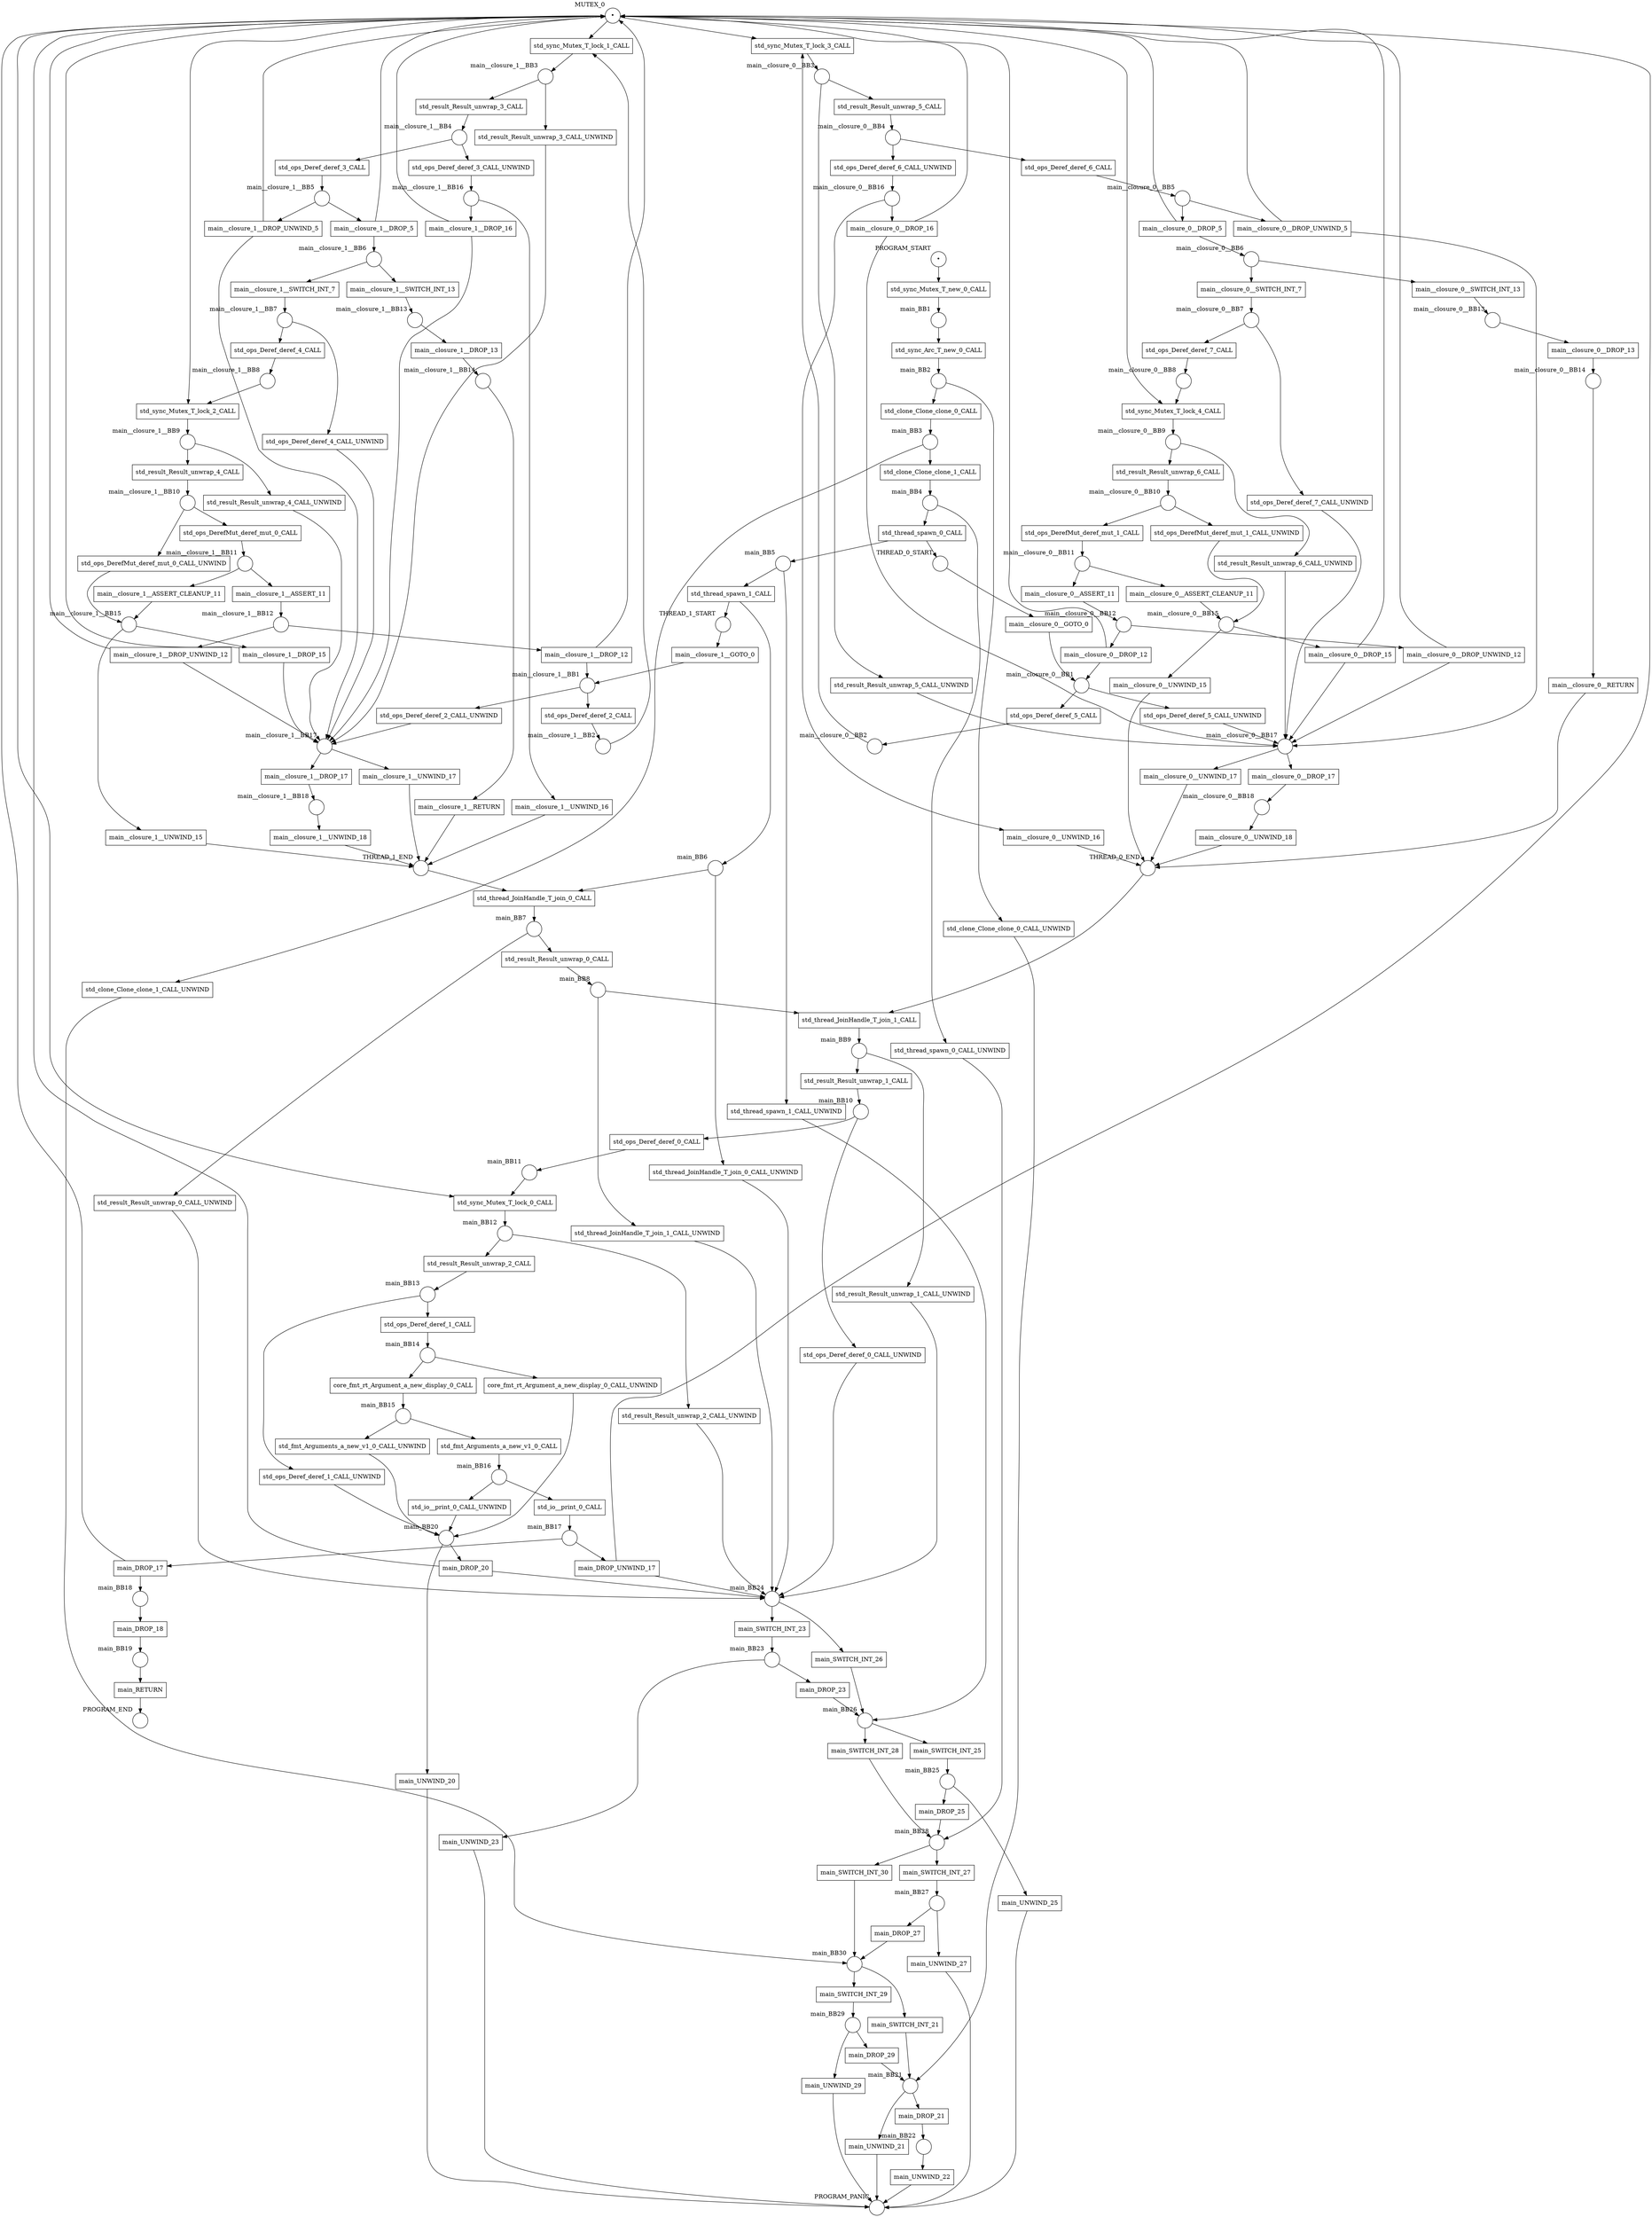 digraph petrinet {
    MUTEX_0 [shape="circle" xlabel="MUTEX_0" label="•"];
    PROGRAM_END [shape="circle" xlabel="PROGRAM_END" label=""];
    PROGRAM_PANIC [shape="circle" xlabel="PROGRAM_PANIC" label=""];
    PROGRAM_START [shape="circle" xlabel="PROGRAM_START" label="•"];
    THREAD_0_END [shape="circle" xlabel="THREAD_0_END" label=""];
    THREAD_0_START [shape="circle" xlabel="THREAD_0_START" label=""];
    THREAD_1_END [shape="circle" xlabel="THREAD_1_END" label=""];
    THREAD_1_START [shape="circle" xlabel="THREAD_1_START" label=""];
    main_BB1 [shape="circle" xlabel="main_BB1" label=""];
    main_BB10 [shape="circle" xlabel="main_BB10" label=""];
    main_BB11 [shape="circle" xlabel="main_BB11" label=""];
    main_BB12 [shape="circle" xlabel="main_BB12" label=""];
    main_BB13 [shape="circle" xlabel="main_BB13" label=""];
    main_BB14 [shape="circle" xlabel="main_BB14" label=""];
    main_BB15 [shape="circle" xlabel="main_BB15" label=""];
    main_BB16 [shape="circle" xlabel="main_BB16" label=""];
    main_BB17 [shape="circle" xlabel="main_BB17" label=""];
    main_BB18 [shape="circle" xlabel="main_BB18" label=""];
    main_BB19 [shape="circle" xlabel="main_BB19" label=""];
    main_BB2 [shape="circle" xlabel="main_BB2" label=""];
    main_BB20 [shape="circle" xlabel="main_BB20" label=""];
    main_BB21 [shape="circle" xlabel="main_BB21" label=""];
    main_BB22 [shape="circle" xlabel="main_BB22" label=""];
    main_BB23 [shape="circle" xlabel="main_BB23" label=""];
    main_BB24 [shape="circle" xlabel="main_BB24" label=""];
    main_BB25 [shape="circle" xlabel="main_BB25" label=""];
    main_BB26 [shape="circle" xlabel="main_BB26" label=""];
    main_BB27 [shape="circle" xlabel="main_BB27" label=""];
    main_BB28 [shape="circle" xlabel="main_BB28" label=""];
    main_BB29 [shape="circle" xlabel="main_BB29" label=""];
    main_BB3 [shape="circle" xlabel="main_BB3" label=""];
    main_BB30 [shape="circle" xlabel="main_BB30" label=""];
    main_BB4 [shape="circle" xlabel="main_BB4" label=""];
    main_BB5 [shape="circle" xlabel="main_BB5" label=""];
    main_BB6 [shape="circle" xlabel="main_BB6" label=""];
    main_BB7 [shape="circle" xlabel="main_BB7" label=""];
    main_BB8 [shape="circle" xlabel="main_BB8" label=""];
    main_BB9 [shape="circle" xlabel="main_BB9" label=""];
    main__closure_0__BB1 [shape="circle" xlabel="main__closure_0__BB1" label=""];
    main__closure_0__BB10 [shape="circle" xlabel="main__closure_0__BB10" label=""];
    main__closure_0__BB11 [shape="circle" xlabel="main__closure_0__BB11" label=""];
    main__closure_0__BB12 [shape="circle" xlabel="main__closure_0__BB12" label=""];
    main__closure_0__BB13 [shape="circle" xlabel="main__closure_0__BB13" label=""];
    main__closure_0__BB14 [shape="circle" xlabel="main__closure_0__BB14" label=""];
    main__closure_0__BB15 [shape="circle" xlabel="main__closure_0__BB15" label=""];
    main__closure_0__BB16 [shape="circle" xlabel="main__closure_0__BB16" label=""];
    main__closure_0__BB17 [shape="circle" xlabel="main__closure_0__BB17" label=""];
    main__closure_0__BB18 [shape="circle" xlabel="main__closure_0__BB18" label=""];
    main__closure_0__BB2 [shape="circle" xlabel="main__closure_0__BB2" label=""];
    main__closure_0__BB3 [shape="circle" xlabel="main__closure_0__BB3" label=""];
    main__closure_0__BB4 [shape="circle" xlabel="main__closure_0__BB4" label=""];
    main__closure_0__BB5 [shape="circle" xlabel="main__closure_0__BB5" label=""];
    main__closure_0__BB6 [shape="circle" xlabel="main__closure_0__BB6" label=""];
    main__closure_0__BB7 [shape="circle" xlabel="main__closure_0__BB7" label=""];
    main__closure_0__BB8 [shape="circle" xlabel="main__closure_0__BB8" label=""];
    main__closure_0__BB9 [shape="circle" xlabel="main__closure_0__BB9" label=""];
    main__closure_1__BB1 [shape="circle" xlabel="main__closure_1__BB1" label=""];
    main__closure_1__BB10 [shape="circle" xlabel="main__closure_1__BB10" label=""];
    main__closure_1__BB11 [shape="circle" xlabel="main__closure_1__BB11" label=""];
    main__closure_1__BB12 [shape="circle" xlabel="main__closure_1__BB12" label=""];
    main__closure_1__BB13 [shape="circle" xlabel="main__closure_1__BB13" label=""];
    main__closure_1__BB14 [shape="circle" xlabel="main__closure_1__BB14" label=""];
    main__closure_1__BB15 [shape="circle" xlabel="main__closure_1__BB15" label=""];
    main__closure_1__BB16 [shape="circle" xlabel="main__closure_1__BB16" label=""];
    main__closure_1__BB17 [shape="circle" xlabel="main__closure_1__BB17" label=""];
    main__closure_1__BB18 [shape="circle" xlabel="main__closure_1__BB18" label=""];
    main__closure_1__BB2 [shape="circle" xlabel="main__closure_1__BB2" label=""];
    main__closure_1__BB3 [shape="circle" xlabel="main__closure_1__BB3" label=""];
    main__closure_1__BB4 [shape="circle" xlabel="main__closure_1__BB4" label=""];
    main__closure_1__BB5 [shape="circle" xlabel="main__closure_1__BB5" label=""];
    main__closure_1__BB6 [shape="circle" xlabel="main__closure_1__BB6" label=""];
    main__closure_1__BB7 [shape="circle" xlabel="main__closure_1__BB7" label=""];
    main__closure_1__BB8 [shape="circle" xlabel="main__closure_1__BB8" label=""];
    main__closure_1__BB9 [shape="circle" xlabel="main__closure_1__BB9" label=""];
    core_fmt_rt_Argument_a_new_display_0_CALL [shape="box" xlabel="" label="core_fmt_rt_Argument_a_new_display_0_CALL"];
    core_fmt_rt_Argument_a_new_display_0_CALL_UNWIND [shape="box" xlabel="" label="core_fmt_rt_Argument_a_new_display_0_CALL_UNWIND"];
    main_DROP_17 [shape="box" xlabel="" label="main_DROP_17"];
    main_DROP_18 [shape="box" xlabel="" label="main_DROP_18"];
    main_DROP_20 [shape="box" xlabel="" label="main_DROP_20"];
    main_DROP_21 [shape="box" xlabel="" label="main_DROP_21"];
    main_DROP_23 [shape="box" xlabel="" label="main_DROP_23"];
    main_DROP_25 [shape="box" xlabel="" label="main_DROP_25"];
    main_DROP_27 [shape="box" xlabel="" label="main_DROP_27"];
    main_DROP_29 [shape="box" xlabel="" label="main_DROP_29"];
    main_DROP_UNWIND_17 [shape="box" xlabel="" label="main_DROP_UNWIND_17"];
    main_RETURN [shape="box" xlabel="" label="main_RETURN"];
    main_SWITCH_INT_21 [shape="box" xlabel="" label="main_SWITCH_INT_21"];
    main_SWITCH_INT_23 [shape="box" xlabel="" label="main_SWITCH_INT_23"];
    main_SWITCH_INT_25 [shape="box" xlabel="" label="main_SWITCH_INT_25"];
    main_SWITCH_INT_26 [shape="box" xlabel="" label="main_SWITCH_INT_26"];
    main_SWITCH_INT_27 [shape="box" xlabel="" label="main_SWITCH_INT_27"];
    main_SWITCH_INT_28 [shape="box" xlabel="" label="main_SWITCH_INT_28"];
    main_SWITCH_INT_29 [shape="box" xlabel="" label="main_SWITCH_INT_29"];
    main_SWITCH_INT_30 [shape="box" xlabel="" label="main_SWITCH_INT_30"];
    main_UNWIND_20 [shape="box" xlabel="" label="main_UNWIND_20"];
    main_UNWIND_21 [shape="box" xlabel="" label="main_UNWIND_21"];
    main_UNWIND_22 [shape="box" xlabel="" label="main_UNWIND_22"];
    main_UNWIND_23 [shape="box" xlabel="" label="main_UNWIND_23"];
    main_UNWIND_25 [shape="box" xlabel="" label="main_UNWIND_25"];
    main_UNWIND_27 [shape="box" xlabel="" label="main_UNWIND_27"];
    main_UNWIND_29 [shape="box" xlabel="" label="main_UNWIND_29"];
    main__closure_0__ASSERT_11 [shape="box" xlabel="" label="main__closure_0__ASSERT_11"];
    main__closure_0__ASSERT_CLEANUP_11 [shape="box" xlabel="" label="main__closure_0__ASSERT_CLEANUP_11"];
    main__closure_0__DROP_12 [shape="box" xlabel="" label="main__closure_0__DROP_12"];
    main__closure_0__DROP_13 [shape="box" xlabel="" label="main__closure_0__DROP_13"];
    main__closure_0__DROP_15 [shape="box" xlabel="" label="main__closure_0__DROP_15"];
    main__closure_0__DROP_16 [shape="box" xlabel="" label="main__closure_0__DROP_16"];
    main__closure_0__DROP_17 [shape="box" xlabel="" label="main__closure_0__DROP_17"];
    main__closure_0__DROP_5 [shape="box" xlabel="" label="main__closure_0__DROP_5"];
    main__closure_0__DROP_UNWIND_12 [shape="box" xlabel="" label="main__closure_0__DROP_UNWIND_12"];
    main__closure_0__DROP_UNWIND_5 [shape="box" xlabel="" label="main__closure_0__DROP_UNWIND_5"];
    main__closure_0__GOTO_0 [shape="box" xlabel="" label="main__closure_0__GOTO_0"];
    main__closure_0__RETURN [shape="box" xlabel="" label="main__closure_0__RETURN"];
    main__closure_0__SWITCH_INT_13 [shape="box" xlabel="" label="main__closure_0__SWITCH_INT_13"];
    main__closure_0__SWITCH_INT_7 [shape="box" xlabel="" label="main__closure_0__SWITCH_INT_7"];
    main__closure_0__UNWIND_15 [shape="box" xlabel="" label="main__closure_0__UNWIND_15"];
    main__closure_0__UNWIND_16 [shape="box" xlabel="" label="main__closure_0__UNWIND_16"];
    main__closure_0__UNWIND_17 [shape="box" xlabel="" label="main__closure_0__UNWIND_17"];
    main__closure_0__UNWIND_18 [shape="box" xlabel="" label="main__closure_0__UNWIND_18"];
    main__closure_1__ASSERT_11 [shape="box" xlabel="" label="main__closure_1__ASSERT_11"];
    main__closure_1__ASSERT_CLEANUP_11 [shape="box" xlabel="" label="main__closure_1__ASSERT_CLEANUP_11"];
    main__closure_1__DROP_12 [shape="box" xlabel="" label="main__closure_1__DROP_12"];
    main__closure_1__DROP_13 [shape="box" xlabel="" label="main__closure_1__DROP_13"];
    main__closure_1__DROP_15 [shape="box" xlabel="" label="main__closure_1__DROP_15"];
    main__closure_1__DROP_16 [shape="box" xlabel="" label="main__closure_1__DROP_16"];
    main__closure_1__DROP_17 [shape="box" xlabel="" label="main__closure_1__DROP_17"];
    main__closure_1__DROP_5 [shape="box" xlabel="" label="main__closure_1__DROP_5"];
    main__closure_1__DROP_UNWIND_12 [shape="box" xlabel="" label="main__closure_1__DROP_UNWIND_12"];
    main__closure_1__DROP_UNWIND_5 [shape="box" xlabel="" label="main__closure_1__DROP_UNWIND_5"];
    main__closure_1__GOTO_0 [shape="box" xlabel="" label="main__closure_1__GOTO_0"];
    main__closure_1__RETURN [shape="box" xlabel="" label="main__closure_1__RETURN"];
    main__closure_1__SWITCH_INT_13 [shape="box" xlabel="" label="main__closure_1__SWITCH_INT_13"];
    main__closure_1__SWITCH_INT_7 [shape="box" xlabel="" label="main__closure_1__SWITCH_INT_7"];
    main__closure_1__UNWIND_15 [shape="box" xlabel="" label="main__closure_1__UNWIND_15"];
    main__closure_1__UNWIND_16 [shape="box" xlabel="" label="main__closure_1__UNWIND_16"];
    main__closure_1__UNWIND_17 [shape="box" xlabel="" label="main__closure_1__UNWIND_17"];
    main__closure_1__UNWIND_18 [shape="box" xlabel="" label="main__closure_1__UNWIND_18"];
    std_clone_Clone_clone_0_CALL [shape="box" xlabel="" label="std_clone_Clone_clone_0_CALL"];
    std_clone_Clone_clone_0_CALL_UNWIND [shape="box" xlabel="" label="std_clone_Clone_clone_0_CALL_UNWIND"];
    std_clone_Clone_clone_1_CALL [shape="box" xlabel="" label="std_clone_Clone_clone_1_CALL"];
    std_clone_Clone_clone_1_CALL_UNWIND [shape="box" xlabel="" label="std_clone_Clone_clone_1_CALL_UNWIND"];
    std_fmt_Arguments_a_new_v1_0_CALL [shape="box" xlabel="" label="std_fmt_Arguments_a_new_v1_0_CALL"];
    std_fmt_Arguments_a_new_v1_0_CALL_UNWIND [shape="box" xlabel="" label="std_fmt_Arguments_a_new_v1_0_CALL_UNWIND"];
    std_io__print_0_CALL [shape="box" xlabel="" label="std_io__print_0_CALL"];
    std_io__print_0_CALL_UNWIND [shape="box" xlabel="" label="std_io__print_0_CALL_UNWIND"];
    std_ops_DerefMut_deref_mut_0_CALL [shape="box" xlabel="" label="std_ops_DerefMut_deref_mut_0_CALL"];
    std_ops_DerefMut_deref_mut_0_CALL_UNWIND [shape="box" xlabel="" label="std_ops_DerefMut_deref_mut_0_CALL_UNWIND"];
    std_ops_DerefMut_deref_mut_1_CALL [shape="box" xlabel="" label="std_ops_DerefMut_deref_mut_1_CALL"];
    std_ops_DerefMut_deref_mut_1_CALL_UNWIND [shape="box" xlabel="" label="std_ops_DerefMut_deref_mut_1_CALL_UNWIND"];
    std_ops_Deref_deref_0_CALL [shape="box" xlabel="" label="std_ops_Deref_deref_0_CALL"];
    std_ops_Deref_deref_0_CALL_UNWIND [shape="box" xlabel="" label="std_ops_Deref_deref_0_CALL_UNWIND"];
    std_ops_Deref_deref_1_CALL [shape="box" xlabel="" label="std_ops_Deref_deref_1_CALL"];
    std_ops_Deref_deref_1_CALL_UNWIND [shape="box" xlabel="" label="std_ops_Deref_deref_1_CALL_UNWIND"];
    std_ops_Deref_deref_2_CALL [shape="box" xlabel="" label="std_ops_Deref_deref_2_CALL"];
    std_ops_Deref_deref_2_CALL_UNWIND [shape="box" xlabel="" label="std_ops_Deref_deref_2_CALL_UNWIND"];
    std_ops_Deref_deref_3_CALL [shape="box" xlabel="" label="std_ops_Deref_deref_3_CALL"];
    std_ops_Deref_deref_3_CALL_UNWIND [shape="box" xlabel="" label="std_ops_Deref_deref_3_CALL_UNWIND"];
    std_ops_Deref_deref_4_CALL [shape="box" xlabel="" label="std_ops_Deref_deref_4_CALL"];
    std_ops_Deref_deref_4_CALL_UNWIND [shape="box" xlabel="" label="std_ops_Deref_deref_4_CALL_UNWIND"];
    std_ops_Deref_deref_5_CALL [shape="box" xlabel="" label="std_ops_Deref_deref_5_CALL"];
    std_ops_Deref_deref_5_CALL_UNWIND [shape="box" xlabel="" label="std_ops_Deref_deref_5_CALL_UNWIND"];
    std_ops_Deref_deref_6_CALL [shape="box" xlabel="" label="std_ops_Deref_deref_6_CALL"];
    std_ops_Deref_deref_6_CALL_UNWIND [shape="box" xlabel="" label="std_ops_Deref_deref_6_CALL_UNWIND"];
    std_ops_Deref_deref_7_CALL [shape="box" xlabel="" label="std_ops_Deref_deref_7_CALL"];
    std_ops_Deref_deref_7_CALL_UNWIND [shape="box" xlabel="" label="std_ops_Deref_deref_7_CALL_UNWIND"];
    std_result_Result_unwrap_0_CALL [shape="box" xlabel="" label="std_result_Result_unwrap_0_CALL"];
    std_result_Result_unwrap_0_CALL_UNWIND [shape="box" xlabel="" label="std_result_Result_unwrap_0_CALL_UNWIND"];
    std_result_Result_unwrap_1_CALL [shape="box" xlabel="" label="std_result_Result_unwrap_1_CALL"];
    std_result_Result_unwrap_1_CALL_UNWIND [shape="box" xlabel="" label="std_result_Result_unwrap_1_CALL_UNWIND"];
    std_result_Result_unwrap_2_CALL [shape="box" xlabel="" label="std_result_Result_unwrap_2_CALL"];
    std_result_Result_unwrap_2_CALL_UNWIND [shape="box" xlabel="" label="std_result_Result_unwrap_2_CALL_UNWIND"];
    std_result_Result_unwrap_3_CALL [shape="box" xlabel="" label="std_result_Result_unwrap_3_CALL"];
    std_result_Result_unwrap_3_CALL_UNWIND [shape="box" xlabel="" label="std_result_Result_unwrap_3_CALL_UNWIND"];
    std_result_Result_unwrap_4_CALL [shape="box" xlabel="" label="std_result_Result_unwrap_4_CALL"];
    std_result_Result_unwrap_4_CALL_UNWIND [shape="box" xlabel="" label="std_result_Result_unwrap_4_CALL_UNWIND"];
    std_result_Result_unwrap_5_CALL [shape="box" xlabel="" label="std_result_Result_unwrap_5_CALL"];
    std_result_Result_unwrap_5_CALL_UNWIND [shape="box" xlabel="" label="std_result_Result_unwrap_5_CALL_UNWIND"];
    std_result_Result_unwrap_6_CALL [shape="box" xlabel="" label="std_result_Result_unwrap_6_CALL"];
    std_result_Result_unwrap_6_CALL_UNWIND [shape="box" xlabel="" label="std_result_Result_unwrap_6_CALL_UNWIND"];
    std_sync_Arc_T_new_0_CALL [shape="box" xlabel="" label="std_sync_Arc_T_new_0_CALL"];
    std_sync_Mutex_T_lock_0_CALL [shape="box" xlabel="" label="std_sync_Mutex_T_lock_0_CALL"];
    std_sync_Mutex_T_lock_1_CALL [shape="box" xlabel="" label="std_sync_Mutex_T_lock_1_CALL"];
    std_sync_Mutex_T_lock_2_CALL [shape="box" xlabel="" label="std_sync_Mutex_T_lock_2_CALL"];
    std_sync_Mutex_T_lock_3_CALL [shape="box" xlabel="" label="std_sync_Mutex_T_lock_3_CALL"];
    std_sync_Mutex_T_lock_4_CALL [shape="box" xlabel="" label="std_sync_Mutex_T_lock_4_CALL"];
    std_sync_Mutex_T_new_0_CALL [shape="box" xlabel="" label="std_sync_Mutex_T_new_0_CALL"];
    std_thread_JoinHandle_T_join_0_CALL [shape="box" xlabel="" label="std_thread_JoinHandle_T_join_0_CALL"];
    std_thread_JoinHandle_T_join_0_CALL_UNWIND [shape="box" xlabel="" label="std_thread_JoinHandle_T_join_0_CALL_UNWIND"];
    std_thread_JoinHandle_T_join_1_CALL [shape="box" xlabel="" label="std_thread_JoinHandle_T_join_1_CALL"];
    std_thread_JoinHandle_T_join_1_CALL_UNWIND [shape="box" xlabel="" label="std_thread_JoinHandle_T_join_1_CALL_UNWIND"];
    std_thread_spawn_0_CALL [shape="box" xlabel="" label="std_thread_spawn_0_CALL"];
    std_thread_spawn_0_CALL_UNWIND [shape="box" xlabel="" label="std_thread_spawn_0_CALL_UNWIND"];
    std_thread_spawn_1_CALL [shape="box" xlabel="" label="std_thread_spawn_1_CALL"];
    std_thread_spawn_1_CALL_UNWIND [shape="box" xlabel="" label="std_thread_spawn_1_CALL_UNWIND"];
    MUTEX_0 -> std_sync_Mutex_T_lock_0_CALL;
    MUTEX_0 -> std_sync_Mutex_T_lock_1_CALL;
    MUTEX_0 -> std_sync_Mutex_T_lock_2_CALL;
    MUTEX_0 -> std_sync_Mutex_T_lock_3_CALL;
    MUTEX_0 -> std_sync_Mutex_T_lock_4_CALL;
    PROGRAM_START -> std_sync_Mutex_T_new_0_CALL;
    THREAD_0_END -> std_thread_JoinHandle_T_join_1_CALL;
    THREAD_0_START -> main__closure_0__GOTO_0;
    THREAD_1_END -> std_thread_JoinHandle_T_join_0_CALL;
    THREAD_1_START -> main__closure_1__GOTO_0;
    main_BB1 -> std_sync_Arc_T_new_0_CALL;
    main_BB10 -> std_ops_Deref_deref_0_CALL;
    main_BB10 -> std_ops_Deref_deref_0_CALL_UNWIND;
    main_BB11 -> std_sync_Mutex_T_lock_0_CALL;
    main_BB12 -> std_result_Result_unwrap_2_CALL;
    main_BB12 -> std_result_Result_unwrap_2_CALL_UNWIND;
    main_BB13 -> std_ops_Deref_deref_1_CALL;
    main_BB13 -> std_ops_Deref_deref_1_CALL_UNWIND;
    main_BB14 -> core_fmt_rt_Argument_a_new_display_0_CALL;
    main_BB14 -> core_fmt_rt_Argument_a_new_display_0_CALL_UNWIND;
    main_BB15 -> std_fmt_Arguments_a_new_v1_0_CALL;
    main_BB15 -> std_fmt_Arguments_a_new_v1_0_CALL_UNWIND;
    main_BB16 -> std_io__print_0_CALL;
    main_BB16 -> std_io__print_0_CALL_UNWIND;
    main_BB17 -> main_DROP_17;
    main_BB17 -> main_DROP_UNWIND_17;
    main_BB18 -> main_DROP_18;
    main_BB19 -> main_RETURN;
    main_BB2 -> std_clone_Clone_clone_0_CALL;
    main_BB2 -> std_clone_Clone_clone_0_CALL_UNWIND;
    main_BB20 -> main_DROP_20;
    main_BB20 -> main_UNWIND_20;
    main_BB21 -> main_DROP_21;
    main_BB21 -> main_UNWIND_21;
    main_BB22 -> main_UNWIND_22;
    main_BB23 -> main_DROP_23;
    main_BB23 -> main_UNWIND_23;
    main_BB24 -> main_SWITCH_INT_23;
    main_BB24 -> main_SWITCH_INT_26;
    main_BB25 -> main_DROP_25;
    main_BB25 -> main_UNWIND_25;
    main_BB26 -> main_SWITCH_INT_25;
    main_BB26 -> main_SWITCH_INT_28;
    main_BB27 -> main_DROP_27;
    main_BB27 -> main_UNWIND_27;
    main_BB28 -> main_SWITCH_INT_27;
    main_BB28 -> main_SWITCH_INT_30;
    main_BB29 -> main_DROP_29;
    main_BB29 -> main_UNWIND_29;
    main_BB3 -> std_clone_Clone_clone_1_CALL;
    main_BB3 -> std_clone_Clone_clone_1_CALL_UNWIND;
    main_BB30 -> main_SWITCH_INT_21;
    main_BB30 -> main_SWITCH_INT_29;
    main_BB4 -> std_thread_spawn_0_CALL;
    main_BB4 -> std_thread_spawn_0_CALL_UNWIND;
    main_BB5 -> std_thread_spawn_1_CALL;
    main_BB5 -> std_thread_spawn_1_CALL_UNWIND;
    main_BB6 -> std_thread_JoinHandle_T_join_0_CALL;
    main_BB6 -> std_thread_JoinHandle_T_join_0_CALL_UNWIND;
    main_BB7 -> std_result_Result_unwrap_0_CALL;
    main_BB7 -> std_result_Result_unwrap_0_CALL_UNWIND;
    main_BB8 -> std_thread_JoinHandle_T_join_1_CALL;
    main_BB8 -> std_thread_JoinHandle_T_join_1_CALL_UNWIND;
    main_BB9 -> std_result_Result_unwrap_1_CALL;
    main_BB9 -> std_result_Result_unwrap_1_CALL_UNWIND;
    main__closure_0__BB1 -> std_ops_Deref_deref_5_CALL;
    main__closure_0__BB1 -> std_ops_Deref_deref_5_CALL_UNWIND;
    main__closure_0__BB10 -> std_ops_DerefMut_deref_mut_1_CALL;
    main__closure_0__BB10 -> std_ops_DerefMut_deref_mut_1_CALL_UNWIND;
    main__closure_0__BB11 -> main__closure_0__ASSERT_11;
    main__closure_0__BB11 -> main__closure_0__ASSERT_CLEANUP_11;
    main__closure_0__BB12 -> main__closure_0__DROP_12;
    main__closure_0__BB12 -> main__closure_0__DROP_UNWIND_12;
    main__closure_0__BB13 -> main__closure_0__DROP_13;
    main__closure_0__BB14 -> main__closure_0__RETURN;
    main__closure_0__BB15 -> main__closure_0__DROP_15;
    main__closure_0__BB15 -> main__closure_0__UNWIND_15;
    main__closure_0__BB16 -> main__closure_0__DROP_16;
    main__closure_0__BB16 -> main__closure_0__UNWIND_16;
    main__closure_0__BB17 -> main__closure_0__DROP_17;
    main__closure_0__BB17 -> main__closure_0__UNWIND_17;
    main__closure_0__BB18 -> main__closure_0__UNWIND_18;
    main__closure_0__BB2 -> std_sync_Mutex_T_lock_3_CALL;
    main__closure_0__BB3 -> std_result_Result_unwrap_5_CALL;
    main__closure_0__BB3 -> std_result_Result_unwrap_5_CALL_UNWIND;
    main__closure_0__BB4 -> std_ops_Deref_deref_6_CALL;
    main__closure_0__BB4 -> std_ops_Deref_deref_6_CALL_UNWIND;
    main__closure_0__BB5 -> main__closure_0__DROP_5;
    main__closure_0__BB5 -> main__closure_0__DROP_UNWIND_5;
    main__closure_0__BB6 -> main__closure_0__SWITCH_INT_13;
    main__closure_0__BB6 -> main__closure_0__SWITCH_INT_7;
    main__closure_0__BB7 -> std_ops_Deref_deref_7_CALL;
    main__closure_0__BB7 -> std_ops_Deref_deref_7_CALL_UNWIND;
    main__closure_0__BB8 -> std_sync_Mutex_T_lock_4_CALL;
    main__closure_0__BB9 -> std_result_Result_unwrap_6_CALL;
    main__closure_0__BB9 -> std_result_Result_unwrap_6_CALL_UNWIND;
    main__closure_1__BB1 -> std_ops_Deref_deref_2_CALL;
    main__closure_1__BB1 -> std_ops_Deref_deref_2_CALL_UNWIND;
    main__closure_1__BB10 -> std_ops_DerefMut_deref_mut_0_CALL;
    main__closure_1__BB10 -> std_ops_DerefMut_deref_mut_0_CALL_UNWIND;
    main__closure_1__BB11 -> main__closure_1__ASSERT_11;
    main__closure_1__BB11 -> main__closure_1__ASSERT_CLEANUP_11;
    main__closure_1__BB12 -> main__closure_1__DROP_12;
    main__closure_1__BB12 -> main__closure_1__DROP_UNWIND_12;
    main__closure_1__BB13 -> main__closure_1__DROP_13;
    main__closure_1__BB14 -> main__closure_1__RETURN;
    main__closure_1__BB15 -> main__closure_1__DROP_15;
    main__closure_1__BB15 -> main__closure_1__UNWIND_15;
    main__closure_1__BB16 -> main__closure_1__DROP_16;
    main__closure_1__BB16 -> main__closure_1__UNWIND_16;
    main__closure_1__BB17 -> main__closure_1__DROP_17;
    main__closure_1__BB17 -> main__closure_1__UNWIND_17;
    main__closure_1__BB18 -> main__closure_1__UNWIND_18;
    main__closure_1__BB2 -> std_sync_Mutex_T_lock_1_CALL;
    main__closure_1__BB3 -> std_result_Result_unwrap_3_CALL;
    main__closure_1__BB3 -> std_result_Result_unwrap_3_CALL_UNWIND;
    main__closure_1__BB4 -> std_ops_Deref_deref_3_CALL;
    main__closure_1__BB4 -> std_ops_Deref_deref_3_CALL_UNWIND;
    main__closure_1__BB5 -> main__closure_1__DROP_5;
    main__closure_1__BB5 -> main__closure_1__DROP_UNWIND_5;
    main__closure_1__BB6 -> main__closure_1__SWITCH_INT_13;
    main__closure_1__BB6 -> main__closure_1__SWITCH_INT_7;
    main__closure_1__BB7 -> std_ops_Deref_deref_4_CALL;
    main__closure_1__BB7 -> std_ops_Deref_deref_4_CALL_UNWIND;
    main__closure_1__BB8 -> std_sync_Mutex_T_lock_2_CALL;
    main__closure_1__BB9 -> std_result_Result_unwrap_4_CALL;
    main__closure_1__BB9 -> std_result_Result_unwrap_4_CALL_UNWIND;
    core_fmt_rt_Argument_a_new_display_0_CALL -> main_BB15;
    core_fmt_rt_Argument_a_new_display_0_CALL_UNWIND -> main_BB20;
    main_DROP_17 -> MUTEX_0;
    main_DROP_17 -> main_BB18;
    main_DROP_18 -> main_BB19;
    main_DROP_20 -> MUTEX_0;
    main_DROP_20 -> main_BB24;
    main_DROP_21 -> main_BB22;
    main_DROP_23 -> main_BB26;
    main_DROP_25 -> main_BB28;
    main_DROP_27 -> main_BB30;
    main_DROP_29 -> main_BB21;
    main_DROP_UNWIND_17 -> MUTEX_0;
    main_DROP_UNWIND_17 -> main_BB24;
    main_RETURN -> PROGRAM_END;
    main_SWITCH_INT_21 -> main_BB21;
    main_SWITCH_INT_23 -> main_BB23;
    main_SWITCH_INT_25 -> main_BB25;
    main_SWITCH_INT_26 -> main_BB26;
    main_SWITCH_INT_27 -> main_BB27;
    main_SWITCH_INT_28 -> main_BB28;
    main_SWITCH_INT_29 -> main_BB29;
    main_SWITCH_INT_30 -> main_BB30;
    main_UNWIND_20 -> PROGRAM_PANIC;
    main_UNWIND_21 -> PROGRAM_PANIC;
    main_UNWIND_22 -> PROGRAM_PANIC;
    main_UNWIND_23 -> PROGRAM_PANIC;
    main_UNWIND_25 -> PROGRAM_PANIC;
    main_UNWIND_27 -> PROGRAM_PANIC;
    main_UNWIND_29 -> PROGRAM_PANIC;
    main__closure_0__ASSERT_11 -> main__closure_0__BB12;
    main__closure_0__ASSERT_CLEANUP_11 -> main__closure_0__BB15;
    main__closure_0__DROP_12 -> MUTEX_0;
    main__closure_0__DROP_12 -> main__closure_0__BB1;
    main__closure_0__DROP_13 -> main__closure_0__BB14;
    main__closure_0__DROP_15 -> MUTEX_0;
    main__closure_0__DROP_15 -> main__closure_0__BB17;
    main__closure_0__DROP_16 -> MUTEX_0;
    main__closure_0__DROP_16 -> main__closure_0__BB17;
    main__closure_0__DROP_17 -> main__closure_0__BB18;
    main__closure_0__DROP_5 -> MUTEX_0;
    main__closure_0__DROP_5 -> main__closure_0__BB6;
    main__closure_0__DROP_UNWIND_12 -> MUTEX_0;
    main__closure_0__DROP_UNWIND_12 -> main__closure_0__BB17;
    main__closure_0__DROP_UNWIND_5 -> MUTEX_0;
    main__closure_0__DROP_UNWIND_5 -> main__closure_0__BB17;
    main__closure_0__GOTO_0 -> main__closure_0__BB1;
    main__closure_0__RETURN -> THREAD_0_END;
    main__closure_0__SWITCH_INT_13 -> main__closure_0__BB13;
    main__closure_0__SWITCH_INT_7 -> main__closure_0__BB7;
    main__closure_0__UNWIND_15 -> THREAD_0_END;
    main__closure_0__UNWIND_16 -> THREAD_0_END;
    main__closure_0__UNWIND_17 -> THREAD_0_END;
    main__closure_0__UNWIND_18 -> THREAD_0_END;
    main__closure_1__ASSERT_11 -> main__closure_1__BB12;
    main__closure_1__ASSERT_CLEANUP_11 -> main__closure_1__BB15;
    main__closure_1__DROP_12 -> MUTEX_0;
    main__closure_1__DROP_12 -> main__closure_1__BB1;
    main__closure_1__DROP_13 -> main__closure_1__BB14;
    main__closure_1__DROP_15 -> MUTEX_0;
    main__closure_1__DROP_15 -> main__closure_1__BB17;
    main__closure_1__DROP_16 -> MUTEX_0;
    main__closure_1__DROP_16 -> main__closure_1__BB17;
    main__closure_1__DROP_17 -> main__closure_1__BB18;
    main__closure_1__DROP_5 -> MUTEX_0;
    main__closure_1__DROP_5 -> main__closure_1__BB6;
    main__closure_1__DROP_UNWIND_12 -> MUTEX_0;
    main__closure_1__DROP_UNWIND_12 -> main__closure_1__BB17;
    main__closure_1__DROP_UNWIND_5 -> MUTEX_0;
    main__closure_1__DROP_UNWIND_5 -> main__closure_1__BB17;
    main__closure_1__GOTO_0 -> main__closure_1__BB1;
    main__closure_1__RETURN -> THREAD_1_END;
    main__closure_1__SWITCH_INT_13 -> main__closure_1__BB13;
    main__closure_1__SWITCH_INT_7 -> main__closure_1__BB7;
    main__closure_1__UNWIND_15 -> THREAD_1_END;
    main__closure_1__UNWIND_16 -> THREAD_1_END;
    main__closure_1__UNWIND_17 -> THREAD_1_END;
    main__closure_1__UNWIND_18 -> THREAD_1_END;
    std_clone_Clone_clone_0_CALL -> main_BB3;
    std_clone_Clone_clone_0_CALL_UNWIND -> main_BB21;
    std_clone_Clone_clone_1_CALL -> main_BB4;
    std_clone_Clone_clone_1_CALL_UNWIND -> main_BB30;
    std_fmt_Arguments_a_new_v1_0_CALL -> main_BB16;
    std_fmt_Arguments_a_new_v1_0_CALL_UNWIND -> main_BB20;
    std_io__print_0_CALL -> main_BB17;
    std_io__print_0_CALL_UNWIND -> main_BB20;
    std_ops_DerefMut_deref_mut_0_CALL -> main__closure_1__BB11;
    std_ops_DerefMut_deref_mut_0_CALL_UNWIND -> main__closure_1__BB15;
    std_ops_DerefMut_deref_mut_1_CALL -> main__closure_0__BB11;
    std_ops_DerefMut_deref_mut_1_CALL_UNWIND -> main__closure_0__BB15;
    std_ops_Deref_deref_0_CALL -> main_BB11;
    std_ops_Deref_deref_0_CALL_UNWIND -> main_BB24;
    std_ops_Deref_deref_1_CALL -> main_BB14;
    std_ops_Deref_deref_1_CALL_UNWIND -> main_BB20;
    std_ops_Deref_deref_2_CALL -> main__closure_1__BB2;
    std_ops_Deref_deref_2_CALL_UNWIND -> main__closure_1__BB17;
    std_ops_Deref_deref_3_CALL -> main__closure_1__BB5;
    std_ops_Deref_deref_3_CALL_UNWIND -> main__closure_1__BB16;
    std_ops_Deref_deref_4_CALL -> main__closure_1__BB8;
    std_ops_Deref_deref_4_CALL_UNWIND -> main__closure_1__BB17;
    std_ops_Deref_deref_5_CALL -> main__closure_0__BB2;
    std_ops_Deref_deref_5_CALL_UNWIND -> main__closure_0__BB17;
    std_ops_Deref_deref_6_CALL -> main__closure_0__BB5;
    std_ops_Deref_deref_6_CALL_UNWIND -> main__closure_0__BB16;
    std_ops_Deref_deref_7_CALL -> main__closure_0__BB8;
    std_ops_Deref_deref_7_CALL_UNWIND -> main__closure_0__BB17;
    std_result_Result_unwrap_0_CALL -> main_BB8;
    std_result_Result_unwrap_0_CALL_UNWIND -> main_BB24;
    std_result_Result_unwrap_1_CALL -> main_BB10;
    std_result_Result_unwrap_1_CALL_UNWIND -> main_BB24;
    std_result_Result_unwrap_2_CALL -> main_BB13;
    std_result_Result_unwrap_2_CALL_UNWIND -> main_BB24;
    std_result_Result_unwrap_3_CALL -> main__closure_1__BB4;
    std_result_Result_unwrap_3_CALL_UNWIND -> main__closure_1__BB17;
    std_result_Result_unwrap_4_CALL -> main__closure_1__BB10;
    std_result_Result_unwrap_4_CALL_UNWIND -> main__closure_1__BB17;
    std_result_Result_unwrap_5_CALL -> main__closure_0__BB4;
    std_result_Result_unwrap_5_CALL_UNWIND -> main__closure_0__BB17;
    std_result_Result_unwrap_6_CALL -> main__closure_0__BB10;
    std_result_Result_unwrap_6_CALL_UNWIND -> main__closure_0__BB17;
    std_sync_Arc_T_new_0_CALL -> main_BB2;
    std_sync_Mutex_T_lock_0_CALL -> main_BB12;
    std_sync_Mutex_T_lock_1_CALL -> main__closure_1__BB3;
    std_sync_Mutex_T_lock_2_CALL -> main__closure_1__BB9;
    std_sync_Mutex_T_lock_3_CALL -> main__closure_0__BB3;
    std_sync_Mutex_T_lock_4_CALL -> main__closure_0__BB9;
    std_sync_Mutex_T_new_0_CALL -> main_BB1;
    std_thread_JoinHandle_T_join_0_CALL -> main_BB7;
    std_thread_JoinHandle_T_join_0_CALL_UNWIND -> main_BB24;
    std_thread_JoinHandle_T_join_1_CALL -> main_BB9;
    std_thread_JoinHandle_T_join_1_CALL_UNWIND -> main_BB24;
    std_thread_spawn_0_CALL -> THREAD_0_START;
    std_thread_spawn_0_CALL -> main_BB5;
    std_thread_spawn_0_CALL_UNWIND -> main_BB28;
    std_thread_spawn_1_CALL -> THREAD_1_START;
    std_thread_spawn_1_CALL -> main_BB6;
    std_thread_spawn_1_CALL_UNWIND -> main_BB26;
}
